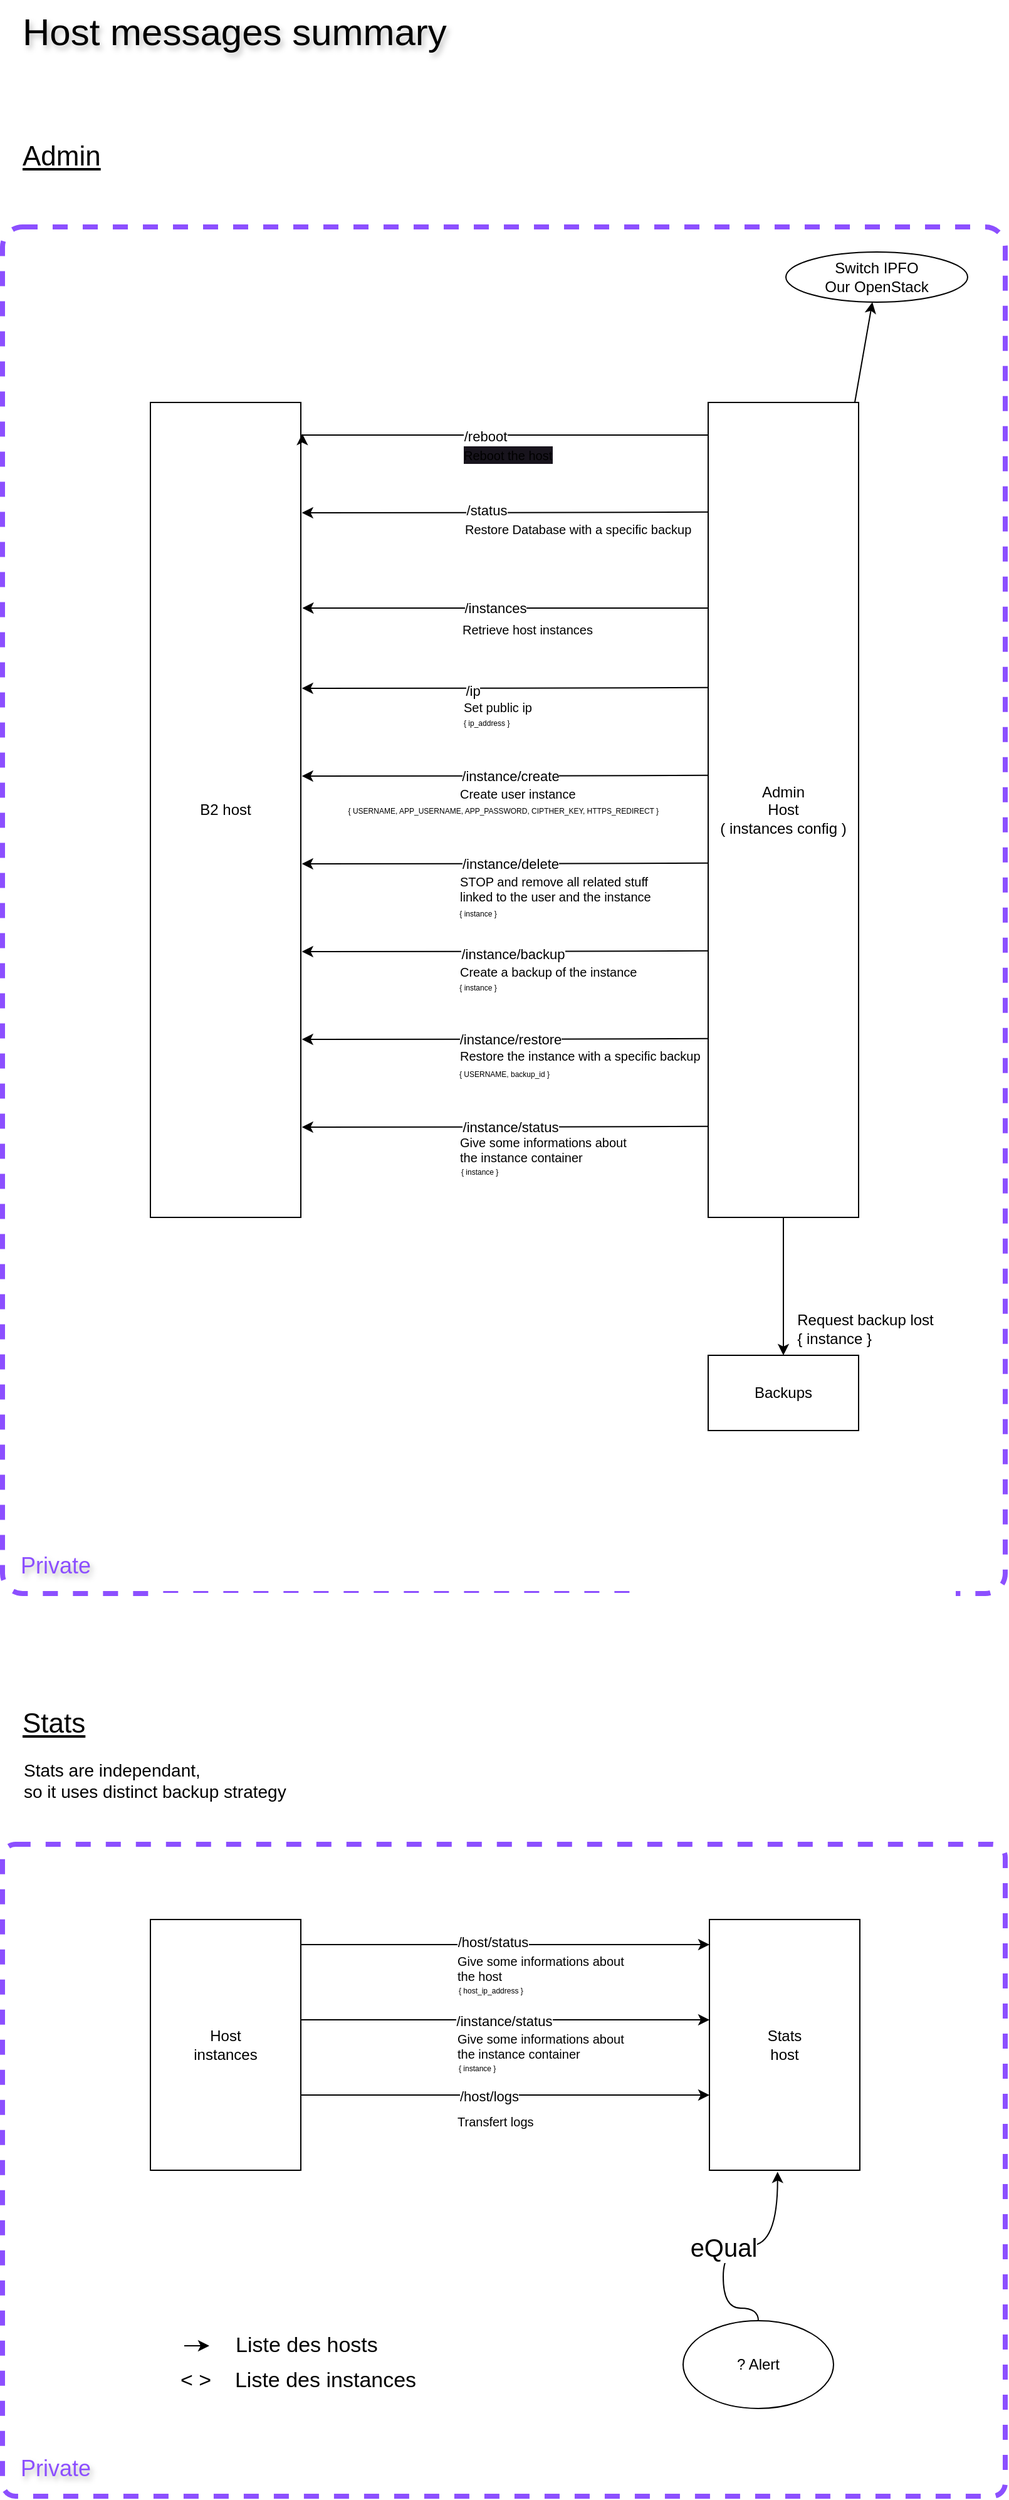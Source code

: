 <mxfile version="24.2.5" type="device">
  <diagram name="Host messages summary" id="2YBvvXClWsGukQMizWep">
    <mxGraphModel dx="2607" dy="1520" grid="1" gridSize="10" guides="1" tooltips="1" connect="1" arrows="1" fold="1" page="1" pageScale="1" pageWidth="850" pageHeight="1100" math="0" shadow="0">
      <root>
        <mxCell id="0" />
        <mxCell id="1" parent="0" />
        <mxCell id="MP3uWI7jj2dFw3u_TR2O-50" value="" style="rounded=1;whiteSpace=wrap;html=1;fillColor=none;dashed=1;strokeWidth=4;strokeColor=#8C4FFF;arcSize=2;" vertex="1" parent="1">
          <mxGeometry x="25" y="1480" width="800" height="520" as="geometry" />
        </mxCell>
        <mxCell id="MP3uWI7jj2dFw3u_TR2O-1" value="" style="rounded=1;whiteSpace=wrap;html=1;fillColor=none;dashed=1;strokeWidth=4;strokeColor=#8C4FFF;arcSize=2;" vertex="1" parent="1">
          <mxGeometry x="25" y="190" width="800" height="1090" as="geometry" />
        </mxCell>
        <mxCell id="HNctt18qTdj9UZDiPTxx-2" value="B2 host" style="whiteSpace=wrap;html=1;" parent="1" vertex="1">
          <mxGeometry x="143" y="330" width="120" height="650" as="geometry" />
        </mxCell>
        <mxCell id="HNctt18qTdj9UZDiPTxx-3" value="&lt;font size=&quot;1&quot; style=&quot;&quot;&gt;&lt;span style=&quot;font-size: 30px;&quot;&gt;Host messages summary&lt;/span&gt;&lt;/font&gt;" style="text;html=1;align=left;verticalAlign=middle;resizable=0;points=[];autosize=1;strokeColor=none;fillColor=none;textShadow=1;" parent="1" vertex="1">
          <mxGeometry x="39" y="9" width="360" height="50" as="geometry" />
        </mxCell>
        <mxCell id="HNctt18qTdj9UZDiPTxx-4" value="&lt;font style=&quot;font-size: 22px;&quot;&gt;&lt;u&gt;Stats&lt;/u&gt;&lt;/font&gt;" style="text;html=1;align=left;verticalAlign=middle;resizable=0;points=[];autosize=1;strokeColor=none;fillColor=none;" parent="1" vertex="1">
          <mxGeometry x="39" y="1364" width="70" height="40" as="geometry" />
        </mxCell>
        <mxCell id="HNctt18qTdj9UZDiPTxx-7" value="" style="rounded=0;orthogonalLoop=1;jettySize=auto;html=1;" parent="1" source="HNctt18qTdj9UZDiPTxx-5" target="HNctt18qTdj9UZDiPTxx-6" edge="1">
          <mxGeometry relative="1" as="geometry" />
        </mxCell>
        <mxCell id="HNctt18qTdj9UZDiPTxx-8" style="edgeStyle=orthogonalEdgeStyle;rounded=0;orthogonalLoop=1;jettySize=auto;html=1;entryX=1.01;entryY=0.075;entryDx=0;entryDy=0;exitX=-0.003;exitY=0.076;exitDx=0;exitDy=0;exitPerimeter=0;entryPerimeter=0;" parent="1" edge="1">
          <mxGeometry relative="1" as="geometry">
            <mxPoint x="587.64" y="356.0" as="sourcePoint" />
            <mxPoint x="264.2" y="355" as="targetPoint" />
            <Array as="points">
              <mxPoint x="264" y="356" />
            </Array>
          </mxGeometry>
        </mxCell>
        <mxCell id="HNctt18qTdj9UZDiPTxx-9" value="/reboot" style="edgeLabel;html=1;align=center;verticalAlign=middle;resizable=0;points=[];" parent="HNctt18qTdj9UZDiPTxx-8" vertex="1" connectable="0">
          <mxGeometry x="-0.022" y="2" relative="1" as="geometry">
            <mxPoint x="-19" y="-1" as="offset" />
          </mxGeometry>
        </mxCell>
        <mxCell id="HNctt18qTdj9UZDiPTxx-18" style="edgeStyle=orthogonalEdgeStyle;rounded=0;orthogonalLoop=1;jettySize=auto;html=1;entryX=0.5;entryY=0;entryDx=0;entryDy=0;" parent="1" target="HNctt18qTdj9UZDiPTxx-17" edge="1">
          <mxGeometry relative="1" as="geometry">
            <mxPoint x="688" y="480" as="sourcePoint" />
          </mxGeometry>
        </mxCell>
        <mxCell id="HNctt18qTdj9UZDiPTxx-5" value="Admin&lt;br&gt;Host&lt;br&gt;( instances config )" style="whiteSpace=wrap;html=1;" parent="1" vertex="1">
          <mxGeometry x="588" y="330" width="120" height="650" as="geometry" />
        </mxCell>
        <mxCell id="HNctt18qTdj9UZDiPTxx-6" value="Switch IPFO&lt;br&gt;Our OpenStack" style="ellipse;whiteSpace=wrap;html=1;" parent="1" vertex="1">
          <mxGeometry x="650" y="210" width="145" height="40" as="geometry" />
        </mxCell>
        <mxCell id="HNctt18qTdj9UZDiPTxx-10" style="edgeStyle=orthogonalEdgeStyle;rounded=0;orthogonalLoop=1;jettySize=auto;html=1;exitX=-0.004;exitY=0.144;exitDx=0;exitDy=0;exitPerimeter=0;entryX=1.01;entryY=0.144;entryDx=0;entryDy=0;entryPerimeter=0;" parent="1" edge="1">
          <mxGeometry relative="1" as="geometry">
            <mxPoint x="587.52" y="494.0" as="sourcePoint" />
            <mxPoint x="264.2" y="494.0" as="targetPoint" />
            <Array as="points" />
          </mxGeometry>
        </mxCell>
        <mxCell id="HNctt18qTdj9UZDiPTxx-11" value="/instances" style="edgeLabel;html=1;align=center;verticalAlign=middle;resizable=0;points=[];" parent="HNctt18qTdj9UZDiPTxx-10" vertex="1" connectable="0">
          <mxGeometry x="-0.022" y="2" relative="1" as="geometry">
            <mxPoint x="-12" y="-2" as="offset" />
          </mxGeometry>
        </mxCell>
        <mxCell id="HNctt18qTdj9UZDiPTxx-13" style="edgeStyle=orthogonalEdgeStyle;rounded=0;orthogonalLoop=1;jettySize=auto;html=1;entryX=1.007;entryY=0.62;entryDx=0;entryDy=0;exitX=0.003;exitY=0.616;exitDx=0;exitDy=0;exitPerimeter=0;entryPerimeter=0;" parent="1" edge="1">
          <mxGeometry relative="1" as="geometry">
            <mxPoint x="588.36" y="417.4" as="sourcePoint" />
            <mxPoint x="263.84" y="418" as="targetPoint" />
          </mxGeometry>
        </mxCell>
        <mxCell id="HNctt18qTdj9UZDiPTxx-14" value="/status" style="edgeLabel;html=1;align=center;verticalAlign=middle;resizable=0;points=[];" parent="HNctt18qTdj9UZDiPTxx-13" vertex="1" connectable="0">
          <mxGeometry x="-0.022" y="2" relative="1" as="geometry">
            <mxPoint x="-19" y="-4" as="offset" />
          </mxGeometry>
        </mxCell>
        <mxCell id="HNctt18qTdj9UZDiPTxx-17" value="Backups" style="whiteSpace=wrap;html=1;" parent="1" vertex="1">
          <mxGeometry x="588" y="1090" width="120" height="60" as="geometry" />
        </mxCell>
        <mxCell id="HNctt18qTdj9UZDiPTxx-19" value="Request backup lost&lt;br&gt;&lt;div style=&quot;text-align: left;&quot;&gt;&lt;span style=&quot;background-color: initial;&quot;&gt;{ instance }&lt;/span&gt;&lt;/div&gt;" style="text;html=1;align=center;verticalAlign=middle;resizable=0;points=[];autosize=1;strokeColor=none;fillColor=none;" parent="1" vertex="1">
          <mxGeometry x="648" y="1049" width="130" height="40" as="geometry" />
        </mxCell>
        <mxCell id="HNctt18qTdj9UZDiPTxx-22" value="Stats are independant, &lt;br&gt;so it uses distinct backup strategy" style="text;html=1;align=left;verticalAlign=middle;resizable=0;points=[];autosize=1;strokeColor=none;fillColor=none;fontSize=14;" parent="1" vertex="1">
          <mxGeometry x="40" y="1404" width="230" height="50" as="geometry" />
        </mxCell>
        <mxCell id="HNctt18qTdj9UZDiPTxx-25" style="edgeStyle=orthogonalEdgeStyle;rounded=0;orthogonalLoop=1;jettySize=auto;html=1;exitX=1;exitY=0.25;exitDx=0;exitDy=0;entryX=0;entryY=0.25;entryDx=0;entryDy=0;" parent="1" edge="1">
          <mxGeometry relative="1" as="geometry">
            <mxPoint x="263" y="1560" as="sourcePoint" />
            <mxPoint x="589" y="1560" as="targetPoint" />
          </mxGeometry>
        </mxCell>
        <mxCell id="HNctt18qTdj9UZDiPTxx-28" value="/host/status" style="edgeLabel;html=1;align=center;verticalAlign=middle;resizable=0;points=[];" parent="HNctt18qTdj9UZDiPTxx-25" vertex="1" connectable="0">
          <mxGeometry x="-0.065" y="2" relative="1" as="geometry">
            <mxPoint as="offset" />
          </mxGeometry>
        </mxCell>
        <mxCell id="HNctt18qTdj9UZDiPTxx-27" style="edgeStyle=orthogonalEdgeStyle;rounded=0;orthogonalLoop=1;jettySize=auto;html=1;exitX=1;exitY=0.75;exitDx=0;exitDy=0;entryX=0;entryY=0.75;entryDx=0;entryDy=0;" parent="1" edge="1">
          <mxGeometry relative="1" as="geometry">
            <mxPoint x="263" y="1620.0" as="sourcePoint" />
            <mxPoint x="589" y="1620.0" as="targetPoint" />
          </mxGeometry>
        </mxCell>
        <mxCell id="HNctt18qTdj9UZDiPTxx-31" value="/instance/status" style="edgeLabel;html=1;align=center;verticalAlign=middle;resizable=0;points=[];" parent="HNctt18qTdj9UZDiPTxx-27" vertex="1" connectable="0">
          <mxGeometry x="-0.082" y="-1" relative="1" as="geometry">
            <mxPoint x="12" as="offset" />
          </mxGeometry>
        </mxCell>
        <mxCell id="HNctt18qTdj9UZDiPTxx-23" value="Host&lt;br&gt;instances" style="whiteSpace=wrap;html=1;" parent="1" vertex="1">
          <mxGeometry x="143" y="1540" width="120" height="200" as="geometry" />
        </mxCell>
        <mxCell id="HNctt18qTdj9UZDiPTxx-24" value="Stats&lt;br&gt;host" style="whiteSpace=wrap;html=1;" parent="1" vertex="1">
          <mxGeometry x="589" y="1540" width="120" height="200" as="geometry" />
        </mxCell>
        <mxCell id="HNctt18qTdj9UZDiPTxx-32" value="? Alert" style="ellipse;whiteSpace=wrap;html=1;" parent="1" vertex="1">
          <mxGeometry x="568" y="1860" width="120" height="70" as="geometry" />
        </mxCell>
        <mxCell id="HNctt18qTdj9UZDiPTxx-33" style="edgeStyle=orthogonalEdgeStyle;rounded=0;orthogonalLoop=1;jettySize=auto;html=1;entryX=0.453;entryY=1.006;entryDx=0;entryDy=0;entryPerimeter=0;curved=1;" parent="1" source="HNctt18qTdj9UZDiPTxx-32" target="HNctt18qTdj9UZDiPTxx-24" edge="1">
          <mxGeometry relative="1" as="geometry">
            <Array as="points">
              <mxPoint x="628" y="1850" />
              <mxPoint x="600" y="1850" />
              <mxPoint x="600" y="1800" />
              <mxPoint x="643" y="1800" />
            </Array>
          </mxGeometry>
        </mxCell>
        <mxCell id="HNctt18qTdj9UZDiPTxx-34" value="eQual" style="edgeLabel;html=1;align=center;verticalAlign=middle;resizable=0;points=[];fontSize=20;" parent="HNctt18qTdj9UZDiPTxx-33" vertex="1" connectable="0">
          <mxGeometry x="-0.078" relative="1" as="geometry">
            <mxPoint as="offset" />
          </mxGeometry>
        </mxCell>
        <mxCell id="HNctt18qTdj9UZDiPTxx-35" value="" style="edgeStyle=none;orthogonalLoop=1;jettySize=auto;html=1;rounded=0;" parent="1" edge="1">
          <mxGeometry width="100" relative="1" as="geometry">
            <mxPoint x="170" y="1880" as="sourcePoint" />
            <mxPoint x="190" y="1880" as="targetPoint" />
            <Array as="points" />
          </mxGeometry>
        </mxCell>
        <mxCell id="HNctt18qTdj9UZDiPTxx-36" value="&lt;font style=&quot;font-size: 17px;&quot;&gt;&amp;lt; &amp;gt;&amp;nbsp; &amp;nbsp; Liste des instances&lt;/font&gt;" style="text;html=1;align=left;verticalAlign=middle;resizable=0;points=[];autosize=1;strokeColor=none;fillColor=none;" parent="1" vertex="1">
          <mxGeometry x="165" y="1893" width="210" height="30" as="geometry" />
        </mxCell>
        <mxCell id="HNctt18qTdj9UZDiPTxx-37" value="&lt;span style=&quot;font-size: 17px;&quot;&gt;Liste des hosts&lt;/span&gt;" style="text;html=1;align=left;verticalAlign=middle;resizable=0;points=[];autosize=1;strokeColor=none;fillColor=none;" parent="1" vertex="1">
          <mxGeometry x="209" y="1865" width="140" height="30" as="geometry" />
        </mxCell>
        <mxCell id="MP3uWI7jj2dFw3u_TR2O-2" value="&lt;font color=&quot;#8c4fff&quot; style=&quot;font-size: 18px;&quot;&gt;Private&lt;/font&gt;" style="text;html=1;align=center;verticalAlign=middle;resizable=0;points=[];autosize=1;strokeColor=none;fillColor=none;textShadow=1;" vertex="1" parent="1">
          <mxGeometry x="27" y="1238" width="80" height="40" as="geometry" />
        </mxCell>
        <mxCell id="MP3uWI7jj2dFw3u_TR2O-6" value="&lt;font style=&quot;font-size: 22px;&quot;&gt;&lt;u&gt;Admin&lt;/u&gt;&lt;/font&gt;" style="text;html=1;align=left;verticalAlign=middle;resizable=0;points=[];autosize=1;strokeColor=none;fillColor=none;" vertex="1" parent="1">
          <mxGeometry x="39" y="114" width="90" height="40" as="geometry" />
        </mxCell>
        <mxCell id="MP3uWI7jj2dFw3u_TR2O-7" value="&lt;span style=&quot;background-color: rgb(24, 20, 29);&quot;&gt;&lt;font style=&quot;font-size: 10px;&quot;&gt;Reboot the host&lt;/font&gt;&lt;/span&gt;" style="text;html=1;align=left;verticalAlign=middle;resizable=0;points=[];autosize=1;strokeColor=none;fillColor=none;" vertex="1" parent="1">
          <mxGeometry x="391" y="357" width="90" height="30" as="geometry" />
        </mxCell>
        <mxCell id="MP3uWI7jj2dFw3u_TR2O-8" value="&lt;font style=&quot;font-size: 10px;&quot;&gt;Retrieve host instances&lt;/font&gt;" style="text;html=1;align=left;verticalAlign=middle;resizable=0;points=[];autosize=1;strokeColor=none;fillColor=none;fontSize=10;" vertex="1" parent="1">
          <mxGeometry x="390" y="496" width="130" height="30" as="geometry" />
        </mxCell>
        <mxCell id="MP3uWI7jj2dFw3u_TR2O-9" value="&lt;font style=&quot;font-size: 10px;&quot;&gt;Restore Database with a specific backup&lt;/font&gt;" style="text;html=1;align=left;verticalAlign=middle;resizable=0;points=[];autosize=1;strokeColor=none;fillColor=none;fontSize=10;" vertex="1" parent="1">
          <mxGeometry x="392" y="416" width="200" height="30" as="geometry" />
        </mxCell>
        <mxCell id="MP3uWI7jj2dFw3u_TR2O-10" style="edgeStyle=orthogonalEdgeStyle;rounded=0;orthogonalLoop=1;jettySize=auto;html=1;entryX=1.007;entryY=0.62;entryDx=0;entryDy=0;exitX=0.003;exitY=0.616;exitDx=0;exitDy=0;exitPerimeter=0;entryPerimeter=0;" edge="1" parent="1">
          <mxGeometry relative="1" as="geometry">
            <mxPoint x="588.36" y="557.4" as="sourcePoint" />
            <mxPoint x="263.84" y="558" as="targetPoint" />
          </mxGeometry>
        </mxCell>
        <mxCell id="MP3uWI7jj2dFw3u_TR2O-11" value="/ip" style="edgeLabel;html=1;align=center;verticalAlign=middle;resizable=0;points=[];" vertex="1" connectable="0" parent="MP3uWI7jj2dFw3u_TR2O-10">
          <mxGeometry x="-0.022" y="2" relative="1" as="geometry">
            <mxPoint x="-30" as="offset" />
          </mxGeometry>
        </mxCell>
        <mxCell id="MP3uWI7jj2dFw3u_TR2O-12" value="&lt;font style=&quot;font-size: 6px;&quot;&gt;{ ip_address }&lt;/font&gt;" style="text;html=1;align=left;verticalAlign=middle;resizable=0;points=[];autosize=1;strokeColor=none;fillColor=none;fontSize=10;" vertex="1" parent="1">
          <mxGeometry x="391" y="569" width="60" height="30" as="geometry" />
        </mxCell>
        <mxCell id="MP3uWI7jj2dFw3u_TR2O-13" value="&lt;font style=&quot;font-size: 10px;&quot;&gt;Set public ip&lt;/font&gt;" style="text;html=1;align=left;verticalAlign=middle;resizable=0;points=[];autosize=1;strokeColor=none;fillColor=none;fontSize=10;" vertex="1" parent="1">
          <mxGeometry x="391" y="558" width="80" height="30" as="geometry" />
        </mxCell>
        <mxCell id="MP3uWI7jj2dFw3u_TR2O-14" style="edgeStyle=orthogonalEdgeStyle;rounded=0;orthogonalLoop=1;jettySize=auto;html=1;entryX=1.007;entryY=0.62;entryDx=0;entryDy=0;exitX=0.003;exitY=0.616;exitDx=0;exitDy=0;exitPerimeter=0;entryPerimeter=0;" edge="1" parent="1">
          <mxGeometry relative="1" as="geometry">
            <mxPoint x="588.36" y="627.4" as="sourcePoint" />
            <mxPoint x="263.84" y="628" as="targetPoint" />
          </mxGeometry>
        </mxCell>
        <mxCell id="MP3uWI7jj2dFw3u_TR2O-15" value="/instance/create" style="edgeLabel;html=1;align=center;verticalAlign=middle;resizable=0;points=[];" vertex="1" connectable="0" parent="MP3uWI7jj2dFw3u_TR2O-14">
          <mxGeometry x="-0.022" y="2" relative="1" as="geometry">
            <mxPoint y="-2" as="offset" />
          </mxGeometry>
        </mxCell>
        <mxCell id="MP3uWI7jj2dFw3u_TR2O-17" value="Create user instance" style="text;html=1;align=left;verticalAlign=middle;resizable=0;points=[];autosize=1;strokeColor=none;fillColor=none;fontSize=10;" vertex="1" parent="1">
          <mxGeometry x="388" y="627" width="120" height="30" as="geometry" />
        </mxCell>
        <mxCell id="MP3uWI7jj2dFw3u_TR2O-18" style="edgeStyle=orthogonalEdgeStyle;rounded=0;orthogonalLoop=1;jettySize=auto;html=1;entryX=1.007;entryY=0.62;entryDx=0;entryDy=0;exitX=0.003;exitY=0.616;exitDx=0;exitDy=0;exitPerimeter=0;entryPerimeter=0;" edge="1" parent="1">
          <mxGeometry relative="1" as="geometry">
            <mxPoint x="588.36" y="697.4" as="sourcePoint" />
            <mxPoint x="263.84" y="698" as="targetPoint" />
          </mxGeometry>
        </mxCell>
        <mxCell id="MP3uWI7jj2dFw3u_TR2O-19" value="/instance/delete" style="edgeLabel;html=1;align=center;verticalAlign=middle;resizable=0;points=[];" vertex="1" connectable="0" parent="MP3uWI7jj2dFw3u_TR2O-18">
          <mxGeometry x="-0.022" y="2" relative="1" as="geometry">
            <mxPoint y="-2" as="offset" />
          </mxGeometry>
        </mxCell>
        <mxCell id="MP3uWI7jj2dFw3u_TR2O-20" value="&lt;font style=&quot;font-size: 6px;&quot;&gt;{ instance }&lt;/font&gt;" style="text;html=1;align=center;verticalAlign=middle;resizable=0;points=[];autosize=1;strokeColor=none;fillColor=none;fontSize=10;" vertex="1" parent="1">
          <mxGeometry x="379" y="721" width="50" height="30" as="geometry" />
        </mxCell>
        <mxCell id="MP3uWI7jj2dFw3u_TR2O-21" value="STOP and remove all related stuff &lt;br&gt;linked to the user and the instance" style="text;html=1;align=left;verticalAlign=middle;resizable=0;points=[];autosize=1;strokeColor=none;fillColor=none;fontSize=10;" vertex="1" parent="1">
          <mxGeometry x="388" y="698" width="180" height="40" as="geometry" />
        </mxCell>
        <mxCell id="MP3uWI7jj2dFw3u_TR2O-22" style="edgeStyle=orthogonalEdgeStyle;rounded=0;orthogonalLoop=1;jettySize=auto;html=1;entryX=1.007;entryY=0.62;entryDx=0;entryDy=0;exitX=0.003;exitY=0.616;exitDx=0;exitDy=0;exitPerimeter=0;entryPerimeter=0;" edge="1" parent="1">
          <mxGeometry relative="1" as="geometry">
            <mxPoint x="588.36" y="767.4" as="sourcePoint" />
            <mxPoint x="263.84" y="768" as="targetPoint" />
          </mxGeometry>
        </mxCell>
        <mxCell id="MP3uWI7jj2dFw3u_TR2O-23" value="/instance/backup" style="edgeLabel;html=1;align=center;verticalAlign=middle;resizable=0;points=[];" vertex="1" connectable="0" parent="MP3uWI7jj2dFw3u_TR2O-22">
          <mxGeometry x="-0.022" y="2" relative="1" as="geometry">
            <mxPoint x="2" as="offset" />
          </mxGeometry>
        </mxCell>
        <mxCell id="MP3uWI7jj2dFw3u_TR2O-25" value="&lt;font style=&quot;font-size: 10px;&quot;&gt;Create a backup of the instance&lt;/font&gt;" style="text;html=1;align=left;verticalAlign=middle;resizable=0;points=[];autosize=1;strokeColor=none;fillColor=none;fontSize=10;" vertex="1" parent="1">
          <mxGeometry x="388" y="769" width="160" height="30" as="geometry" />
        </mxCell>
        <mxCell id="MP3uWI7jj2dFw3u_TR2O-26" style="edgeStyle=orthogonalEdgeStyle;rounded=0;orthogonalLoop=1;jettySize=auto;html=1;entryX=1.007;entryY=0.62;entryDx=0;entryDy=0;exitX=0.003;exitY=0.616;exitDx=0;exitDy=0;exitPerimeter=0;entryPerimeter=0;" edge="1" parent="1">
          <mxGeometry relative="1" as="geometry">
            <mxPoint x="588.36" y="837.4" as="sourcePoint" />
            <mxPoint x="263.84" y="838" as="targetPoint" />
          </mxGeometry>
        </mxCell>
        <mxCell id="MP3uWI7jj2dFw3u_TR2O-27" value="/instance/restore" style="edgeLabel;html=1;align=center;verticalAlign=middle;resizable=0;points=[];" vertex="1" connectable="0" parent="MP3uWI7jj2dFw3u_TR2O-26">
          <mxGeometry x="-0.022" y="2" relative="1" as="geometry">
            <mxPoint y="-2" as="offset" />
          </mxGeometry>
        </mxCell>
        <mxCell id="MP3uWI7jj2dFw3u_TR2O-28" value="&lt;font style=&quot;font-size: 6px;&quot;&gt;{ USERNAME, backup_id }&lt;/font&gt;" style="text;html=1;align=center;verticalAlign=middle;resizable=0;points=[];autosize=1;strokeColor=none;fillColor=none;fontSize=10;" vertex="1" parent="1">
          <mxGeometry x="375" y="849" width="100" height="30" as="geometry" />
        </mxCell>
        <mxCell id="MP3uWI7jj2dFw3u_TR2O-29" value="&lt;font style=&quot;font-size: 10px;&quot;&gt;Restore the instance with a specific backup&lt;/font&gt;" style="text;html=1;align=left;verticalAlign=middle;resizable=0;points=[];autosize=1;strokeColor=none;fillColor=none;fontSize=10;" vertex="1" parent="1">
          <mxGeometry x="388" y="836" width="220" height="30" as="geometry" />
        </mxCell>
        <mxCell id="MP3uWI7jj2dFw3u_TR2O-30" style="edgeStyle=orthogonalEdgeStyle;rounded=0;orthogonalLoop=1;jettySize=auto;html=1;entryX=1.007;entryY=0.62;entryDx=0;entryDy=0;exitX=0.003;exitY=0.616;exitDx=0;exitDy=0;exitPerimeter=0;entryPerimeter=0;" edge="1" parent="1">
          <mxGeometry relative="1" as="geometry">
            <mxPoint x="588.36" y="907.4" as="sourcePoint" />
            <mxPoint x="263.84" y="908" as="targetPoint" />
          </mxGeometry>
        </mxCell>
        <mxCell id="MP3uWI7jj2dFw3u_TR2O-31" value="/instance/status" style="edgeLabel;html=1;align=center;verticalAlign=middle;resizable=0;points=[];" vertex="1" connectable="0" parent="MP3uWI7jj2dFw3u_TR2O-30">
          <mxGeometry x="-0.022" y="2" relative="1" as="geometry">
            <mxPoint y="-2" as="offset" />
          </mxGeometry>
        </mxCell>
        <mxCell id="MP3uWI7jj2dFw3u_TR2O-32" value="&lt;font style=&quot;font-size: 6px;&quot;&gt;{ instance }&lt;/font&gt;" style="text;html=1;align=left;verticalAlign=middle;resizable=0;points=[];autosize=1;strokeColor=none;fillColor=none;fontSize=10;" vertex="1" parent="1">
          <mxGeometry x="389" y="927" width="50" height="30" as="geometry" />
        </mxCell>
        <mxCell id="MP3uWI7jj2dFw3u_TR2O-33" value="&lt;font style=&quot;font-size: 10px;&quot;&gt;Give some informations about &lt;br&gt;the instance container&lt;/font&gt;" style="text;html=1;align=left;verticalAlign=middle;resizable=0;points=[];autosize=1;strokeColor=none;fillColor=none;fontSize=10;" vertex="1" parent="1">
          <mxGeometry x="388" y="906" width="160" height="40" as="geometry" />
        </mxCell>
        <mxCell id="MP3uWI7jj2dFw3u_TR2O-48" value="&lt;span style=&quot;font-size: 6px;&quot;&gt;{ USERNAME, APP_USERNAME, APP_PASSWORD, CIPTHER_KEY, HTTPS_REDIRECT }&amp;nbsp;&lt;/span&gt;" style="text;html=1;align=center;verticalAlign=middle;resizable=0;points=[];autosize=1;strokeColor=none;fillColor=none;fontSize=10;" vertex="1" parent="1">
          <mxGeometry x="290" y="639" width="270" height="30" as="geometry" />
        </mxCell>
        <mxCell id="MP3uWI7jj2dFw3u_TR2O-49" value="&lt;font style=&quot;font-size: 6px;&quot;&gt;{ instance }&lt;/font&gt;" style="text;html=1;align=center;verticalAlign=middle;resizable=0;points=[];autosize=1;strokeColor=none;fillColor=none;fontSize=10;" vertex="1" parent="1">
          <mxGeometry x="379" y="780" width="50" height="30" as="geometry" />
        </mxCell>
        <mxCell id="MP3uWI7jj2dFw3u_TR2O-51" value="&lt;font color=&quot;#8c4fff&quot; style=&quot;font-size: 18px;&quot;&gt;Private&lt;/font&gt;" style="text;html=1;align=center;verticalAlign=middle;resizable=0;points=[];autosize=1;strokeColor=none;fillColor=none;textShadow=1;" vertex="1" parent="1">
          <mxGeometry x="27" y="1958" width="80" height="40" as="geometry" />
        </mxCell>
        <mxCell id="MP3uWI7jj2dFw3u_TR2O-52" style="edgeStyle=orthogonalEdgeStyle;rounded=0;orthogonalLoop=1;jettySize=auto;html=1;exitX=1;exitY=0.75;exitDx=0;exitDy=0;entryX=0;entryY=0.75;entryDx=0;entryDy=0;" edge="1" parent="1">
          <mxGeometry relative="1" as="geometry">
            <mxPoint x="263" y="1680.0" as="sourcePoint" />
            <mxPoint x="589" y="1680.0" as="targetPoint" />
          </mxGeometry>
        </mxCell>
        <mxCell id="MP3uWI7jj2dFw3u_TR2O-53" value="/host/logs" style="edgeLabel;html=1;align=center;verticalAlign=middle;resizable=0;points=[];" vertex="1" connectable="0" parent="MP3uWI7jj2dFw3u_TR2O-52">
          <mxGeometry x="-0.082" y="-1" relative="1" as="geometry">
            <mxPoint as="offset" />
          </mxGeometry>
        </mxCell>
        <mxCell id="MP3uWI7jj2dFw3u_TR2O-54" value="&lt;font style=&quot;font-size: 6px;&quot;&gt;{ host_ip_address }&lt;/font&gt;" style="text;html=1;align=left;verticalAlign=middle;resizable=0;points=[];autosize=1;strokeColor=none;fillColor=none;fontSize=10;" vertex="1" parent="1">
          <mxGeometry x="387" y="1580" width="70" height="30" as="geometry" />
        </mxCell>
        <mxCell id="MP3uWI7jj2dFw3u_TR2O-55" value="&lt;font style=&quot;font-size: 10px;&quot;&gt;Give some informations about &lt;br&gt;the host&lt;/font&gt;" style="text;html=1;align=left;verticalAlign=middle;resizable=0;points=[];autosize=1;strokeColor=none;fillColor=none;fontSize=10;" vertex="1" parent="1">
          <mxGeometry x="386" y="1559" width="160" height="40" as="geometry" />
        </mxCell>
        <mxCell id="MP3uWI7jj2dFw3u_TR2O-56" value="&lt;font style=&quot;font-size: 6px;&quot;&gt;{ instance }&lt;/font&gt;" style="text;html=1;align=left;verticalAlign=middle;resizable=0;points=[];autosize=1;strokeColor=none;fillColor=none;fontSize=10;" vertex="1" parent="1">
          <mxGeometry x="387" y="1642" width="50" height="30" as="geometry" />
        </mxCell>
        <mxCell id="MP3uWI7jj2dFw3u_TR2O-57" value="&lt;font style=&quot;font-size: 10px;&quot;&gt;Give some informations about &lt;br&gt;the instance container&lt;/font&gt;" style="text;html=1;align=left;verticalAlign=middle;resizable=0;points=[];autosize=1;strokeColor=none;fillColor=none;fontSize=10;" vertex="1" parent="1">
          <mxGeometry x="386" y="1621" width="160" height="40" as="geometry" />
        </mxCell>
        <mxCell id="MP3uWI7jj2dFw3u_TR2O-58" value="Transfert logs" style="text;html=1;align=left;verticalAlign=middle;resizable=0;points=[];autosize=1;strokeColor=none;fillColor=none;fontSize=10;" vertex="1" parent="1">
          <mxGeometry x="386" y="1686" width="80" height="30" as="geometry" />
        </mxCell>
      </root>
    </mxGraphModel>
  </diagram>
</mxfile>
